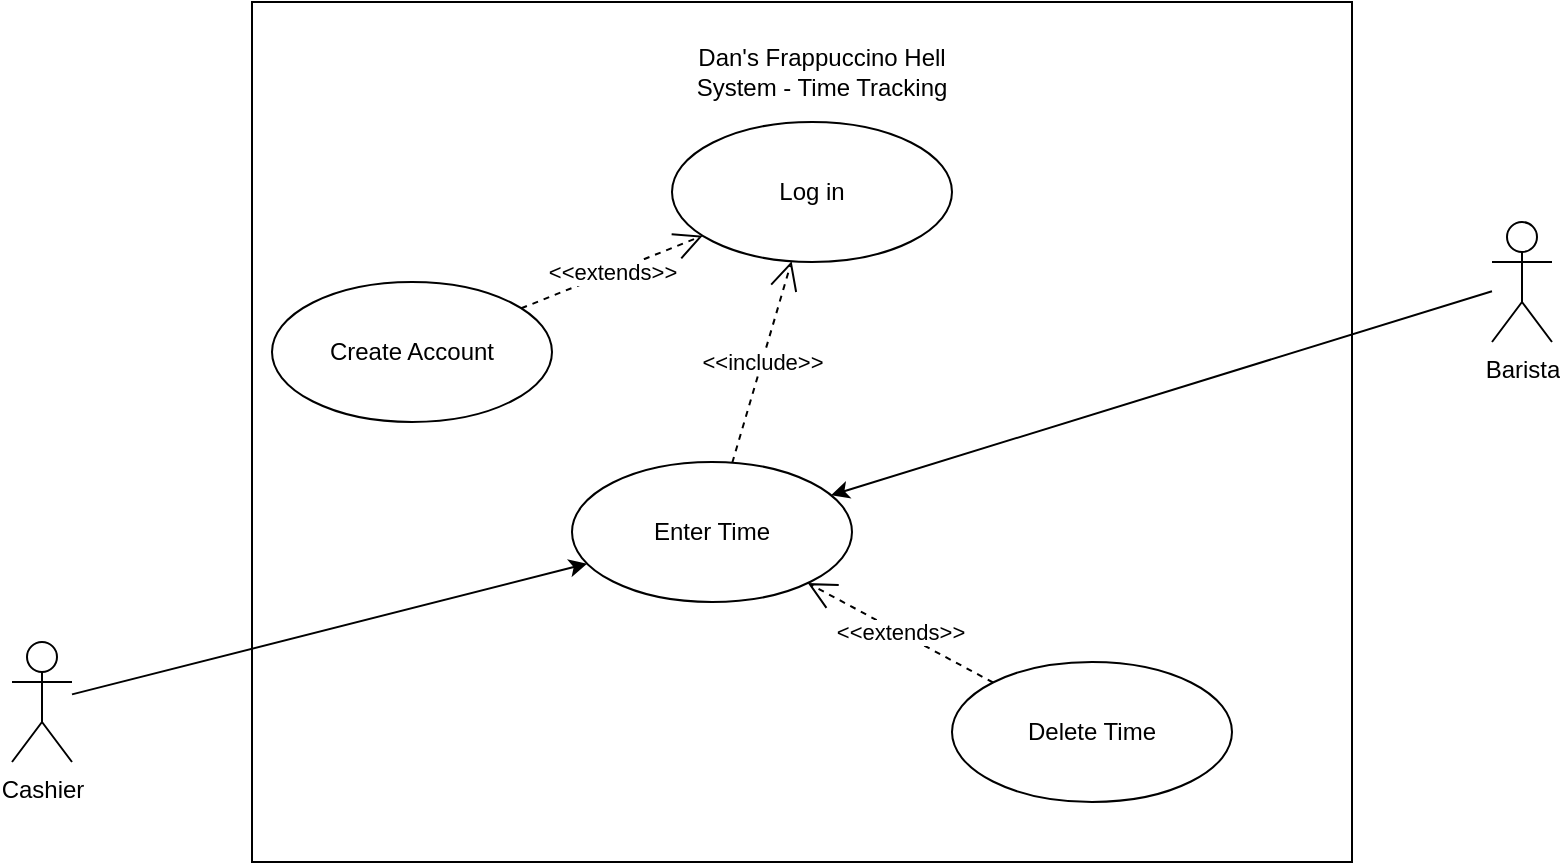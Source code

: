 <mxfile>
    <diagram id="rfjSN9cdk0lPBWMgBJ06" name="Page-1">
        <mxGraphModel dx="1844" dy="890" grid="1" gridSize="10" guides="1" tooltips="1" connect="1" arrows="1" fold="1" page="1" pageScale="1" pageWidth="850" pageHeight="1100" math="0" shadow="0">
            <root>
                <mxCell id="0"/>
                <mxCell id="1" parent="0"/>
                <mxCell id="zSOSA6TjUo3DJ6Rty31Y-2" value="" style="rounded=0;whiteSpace=wrap;html=1;" parent="1" vertex="1">
                    <mxGeometry x="140" y="90" width="550" height="430" as="geometry"/>
                </mxCell>
                <mxCell id="zSOSA6TjUo3DJ6Rty31Y-4" value="Cashier" style="shape=umlActor;verticalLabelPosition=bottom;verticalAlign=top;html=1;outlineConnect=0;" parent="1" vertex="1">
                    <mxGeometry x="20" y="410" width="30" height="60" as="geometry"/>
                </mxCell>
                <mxCell id="zSOSA6TjUo3DJ6Rty31Y-6" value="Barista" style="shape=umlActor;verticalLabelPosition=bottom;verticalAlign=top;html=1;outlineConnect=0;" parent="1" vertex="1">
                    <mxGeometry x="760" y="200" width="30" height="60" as="geometry"/>
                </mxCell>
                <mxCell id="zSOSA6TjUo3DJ6Rty31Y-7" value="Log in" style="ellipse;whiteSpace=wrap;html=1;" parent="1" vertex="1">
                    <mxGeometry x="350" y="150" width="140" height="70" as="geometry"/>
                </mxCell>
                <mxCell id="zSOSA6TjUo3DJ6Rty31Y-11" value="Enter Time" style="ellipse;whiteSpace=wrap;html=1;" parent="1" vertex="1">
                    <mxGeometry x="300" y="320" width="140" height="70" as="geometry"/>
                </mxCell>
                <mxCell id="zSOSA6TjUo3DJ6Rty31Y-19" value="Create Account" style="ellipse;whiteSpace=wrap;html=1;" parent="1" vertex="1">
                    <mxGeometry x="150" y="230" width="140" height="70" as="geometry"/>
                </mxCell>
                <mxCell id="zSOSA6TjUo3DJ6Rty31Y-20" value="Dan's Frappuccino Hell System - Time Tracking" style="text;html=1;strokeColor=none;fillColor=none;align=center;verticalAlign=middle;whiteSpace=wrap;rounded=0;" parent="1" vertex="1">
                    <mxGeometry x="360" y="110" width="130" height="30" as="geometry"/>
                </mxCell>
                <mxCell id="zSOSA6TjUo3DJ6Rty31Y-27" value="" style="endArrow=classic;html=1;rounded=0;" parent="1" source="zSOSA6TjUo3DJ6Rty31Y-4" target="zSOSA6TjUo3DJ6Rty31Y-11" edge="1">
                    <mxGeometry width="50" height="50" relative="1" as="geometry">
                        <mxPoint x="460" y="600" as="sourcePoint"/>
                        <mxPoint x="510" y="550" as="targetPoint"/>
                    </mxGeometry>
                </mxCell>
                <mxCell id="zSOSA6TjUo3DJ6Rty31Y-30" value="" style="endArrow=classic;html=1;rounded=0;" parent="1" source="zSOSA6TjUo3DJ6Rty31Y-6" target="zSOSA6TjUo3DJ6Rty31Y-11" edge="1">
                    <mxGeometry width="50" height="50" relative="1" as="geometry">
                        <mxPoint x="550" y="590" as="sourcePoint"/>
                        <mxPoint x="600" y="540" as="targetPoint"/>
                    </mxGeometry>
                </mxCell>
                <mxCell id="zSOSA6TjUo3DJ6Rty31Y-37" value="&amp;lt;&amp;lt;extends&amp;gt;&amp;gt;" style="endArrow=open;endSize=12;dashed=1;html=1;rounded=0;" parent="1" source="zSOSA6TjUo3DJ6Rty31Y-19" target="zSOSA6TjUo3DJ6Rty31Y-7" edge="1">
                    <mxGeometry width="160" relative="1" as="geometry">
                        <mxPoint x="430.471" y="490.525" as="sourcePoint"/>
                        <mxPoint x="419.537" y="459.483" as="targetPoint"/>
                        <Array as="points"/>
                    </mxGeometry>
                </mxCell>
                <mxCell id="zSOSA6TjUo3DJ6Rty31Y-43" value="&amp;lt;&amp;lt;include&amp;gt;&amp;gt;" style="endArrow=open;endSize=12;dashed=1;html=1;rounded=0;" parent="1" source="zSOSA6TjUo3DJ6Rty31Y-11" target="zSOSA6TjUo3DJ6Rty31Y-7" edge="1">
                    <mxGeometry width="160" relative="1" as="geometry">
                        <mxPoint x="565.41" y="238.602" as="sourcePoint"/>
                        <mxPoint x="464.6" y="411.4" as="targetPoint"/>
                        <Array as="points"/>
                    </mxGeometry>
                </mxCell>
                <mxCell id="4" value="Delete Time" style="ellipse;whiteSpace=wrap;html=1;" parent="1" vertex="1">
                    <mxGeometry x="490" y="420" width="140" height="70" as="geometry"/>
                </mxCell>
                <mxCell id="5" value="&amp;lt;&amp;lt;extends&amp;gt;&amp;gt;" style="endArrow=open;endSize=12;dashed=1;html=1;rounded=0;exitX=0;exitY=0;exitDx=0;exitDy=0;" parent="1" source="4" target="zSOSA6TjUo3DJ6Rty31Y-11" edge="1">
                    <mxGeometry width="160" relative="1" as="geometry">
                        <mxPoint x="284.661" y="253.136" as="sourcePoint"/>
                        <mxPoint x="375.339" y="216.864" as="targetPoint"/>
                        <Array as="points"/>
                    </mxGeometry>
                </mxCell>
            </root>
        </mxGraphModel>
    </diagram>
</mxfile>